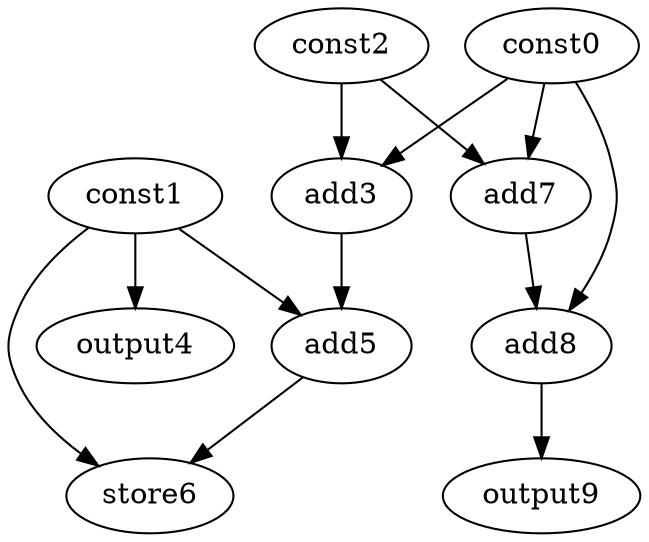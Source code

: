 digraph G { 
const0[opcode=const]; 
const1[opcode=const]; 
const2[opcode=const]; 
add3[opcode=add]; 
output4[opcode=output]; 
add5[opcode=add]; 
store6[opcode=store]; 
add7[opcode=add]; 
add8[opcode=add]; 
output9[opcode=output]; 
const0->add3[operand=0];
const2->add3[operand=1];
const1->output4[operand=0];
const0->add7[operand=0];
const2->add7[operand=1];
const1->add5[operand=0];
add3->add5[operand=1];
const0->add8[operand=0];
add7->add8[operand=1];
const1->store6[operand=0];
add5->store6[operand=1];
add8->output9[operand=0];
}
